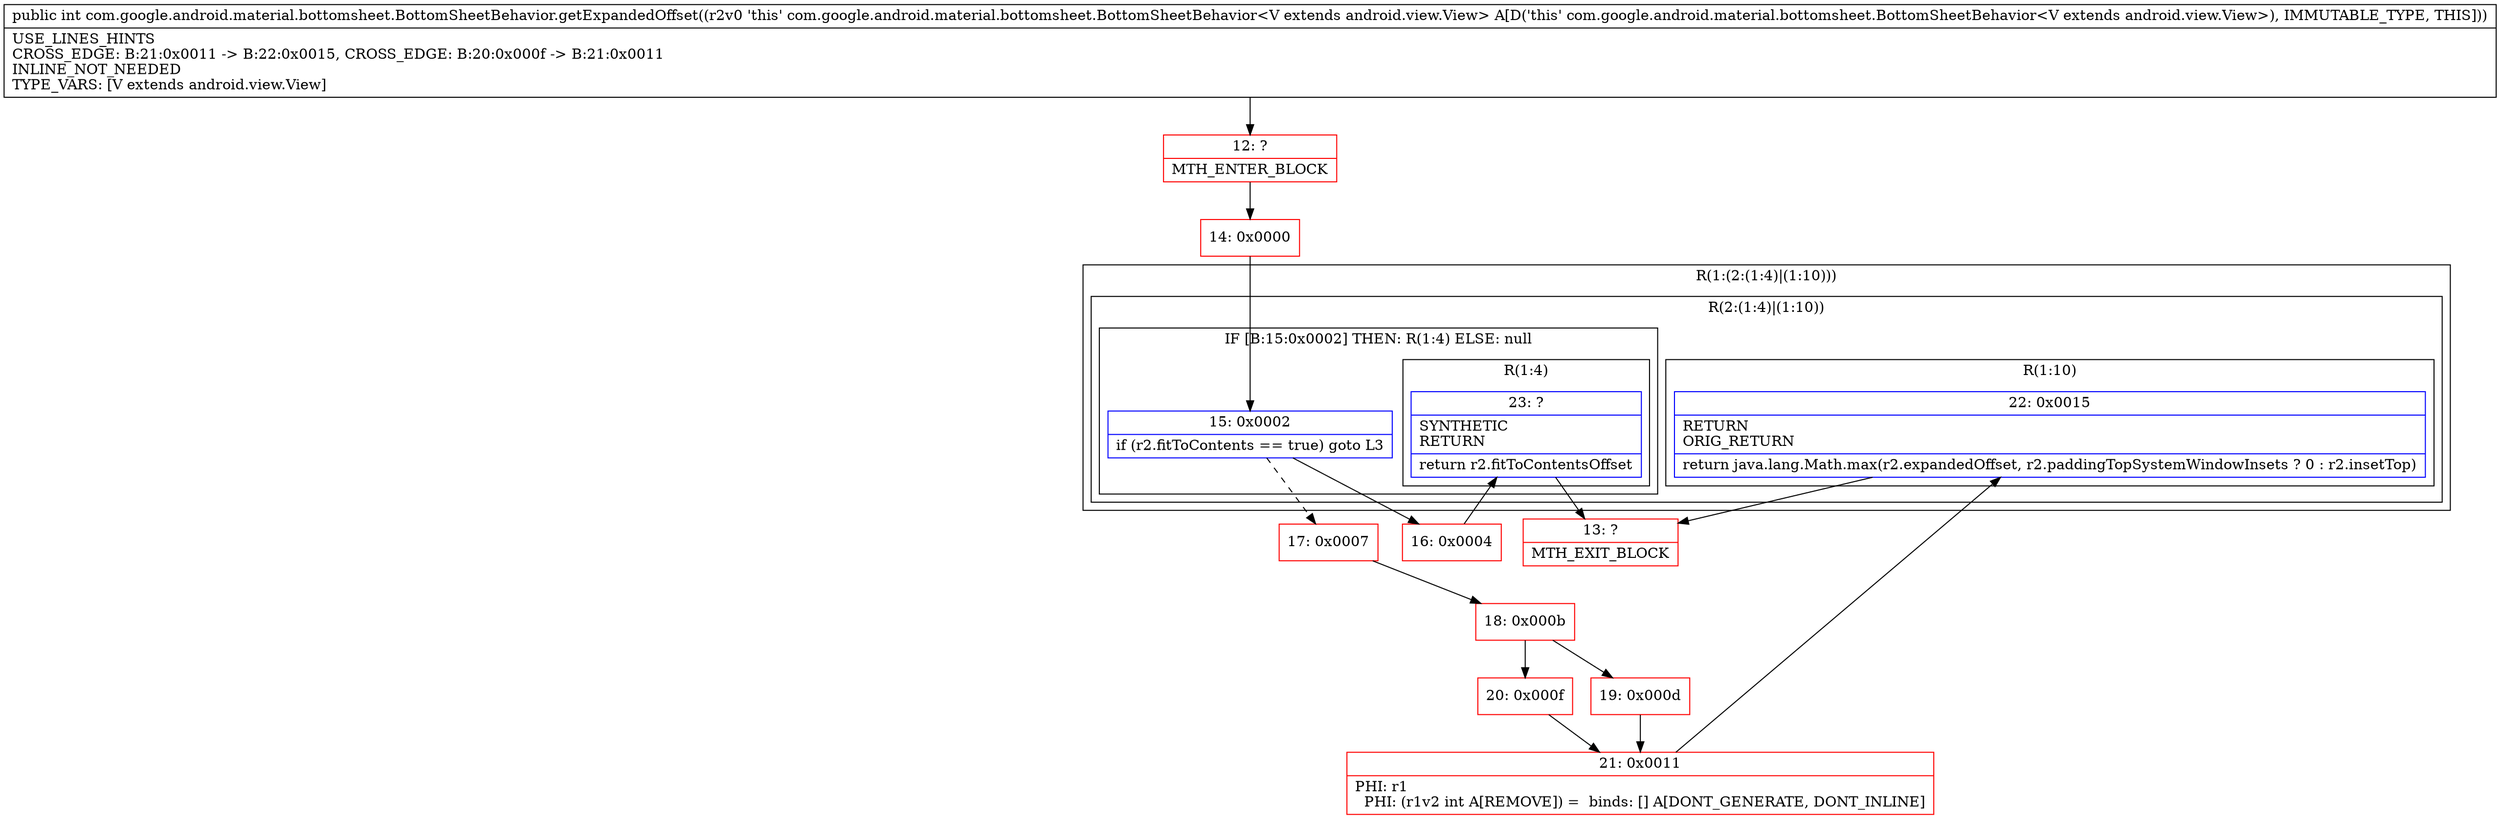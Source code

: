 digraph "CFG forcom.google.android.material.bottomsheet.BottomSheetBehavior.getExpandedOffset()I" {
subgraph cluster_Region_1006981114 {
label = "R(1:(2:(1:4)|(1:10)))";
node [shape=record,color=blue];
subgraph cluster_Region_1689309024 {
label = "R(2:(1:4)|(1:10))";
node [shape=record,color=blue];
subgraph cluster_IfRegion_1881060006 {
label = "IF [B:15:0x0002] THEN: R(1:4) ELSE: null";
node [shape=record,color=blue];
Node_15 [shape=record,label="{15\:\ 0x0002|if (r2.fitToContents == true) goto L3\l}"];
subgraph cluster_Region_2025552665 {
label = "R(1:4)";
node [shape=record,color=blue];
Node_23 [shape=record,label="{23\:\ ?|SYNTHETIC\lRETURN\l|return r2.fitToContentsOffset\l}"];
}
}
subgraph cluster_Region_1851228523 {
label = "R(1:10)";
node [shape=record,color=blue];
Node_22 [shape=record,label="{22\:\ 0x0015|RETURN\lORIG_RETURN\l|return java.lang.Math.max(r2.expandedOffset, r2.paddingTopSystemWindowInsets ? 0 : r2.insetTop)\l}"];
}
}
}
Node_12 [shape=record,color=red,label="{12\:\ ?|MTH_ENTER_BLOCK\l}"];
Node_14 [shape=record,color=red,label="{14\:\ 0x0000}"];
Node_16 [shape=record,color=red,label="{16\:\ 0x0004}"];
Node_13 [shape=record,color=red,label="{13\:\ ?|MTH_EXIT_BLOCK\l}"];
Node_17 [shape=record,color=red,label="{17\:\ 0x0007}"];
Node_18 [shape=record,color=red,label="{18\:\ 0x000b}"];
Node_19 [shape=record,color=red,label="{19\:\ 0x000d}"];
Node_21 [shape=record,color=red,label="{21\:\ 0x0011|PHI: r1 \l  PHI: (r1v2 int A[REMOVE]) =  binds: [] A[DONT_GENERATE, DONT_INLINE]\l}"];
Node_20 [shape=record,color=red,label="{20\:\ 0x000f}"];
MethodNode[shape=record,label="{public int com.google.android.material.bottomsheet.BottomSheetBehavior.getExpandedOffset((r2v0 'this' com.google.android.material.bottomsheet.BottomSheetBehavior\<V extends android.view.View\> A[D('this' com.google.android.material.bottomsheet.BottomSheetBehavior\<V extends android.view.View\>), IMMUTABLE_TYPE, THIS]))  | USE_LINES_HINTS\lCROSS_EDGE: B:21:0x0011 \-\> B:22:0x0015, CROSS_EDGE: B:20:0x000f \-\> B:21:0x0011\lINLINE_NOT_NEEDED\lTYPE_VARS: [V extends android.view.View]\l}"];
MethodNode -> Node_12;Node_15 -> Node_16;
Node_15 -> Node_17[style=dashed];
Node_23 -> Node_13;
Node_22 -> Node_13;
Node_12 -> Node_14;
Node_14 -> Node_15;
Node_16 -> Node_23;
Node_17 -> Node_18;
Node_18 -> Node_19;
Node_18 -> Node_20;
Node_19 -> Node_21;
Node_21 -> Node_22;
Node_20 -> Node_21;
}

